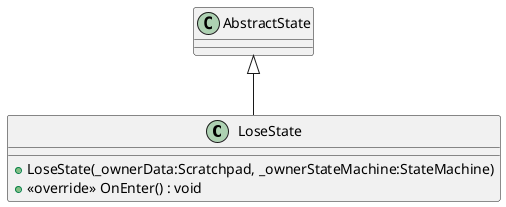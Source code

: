 @startuml
class LoseState {
    + LoseState(_ownerData:Scratchpad, _ownerStateMachine:StateMachine)
    + <<override>> OnEnter() : void
}
AbstractState <|-- LoseState
@enduml
